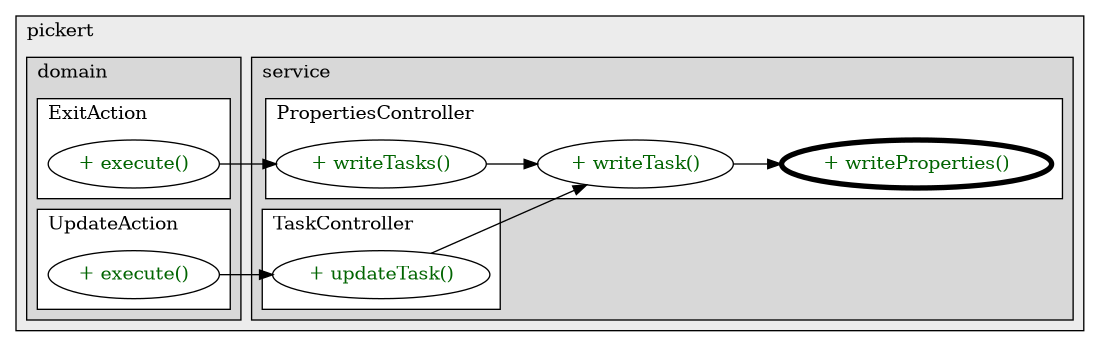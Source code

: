 @startuml

/' diagram meta data start
config=CallConfiguration;
{
  "rootMethod": "de.pickert.service.PropertiesController#writeProperties(Properties,String)",
  "projectClassification": {
    "searchMode": "OpenProject", // OpenProject, AllProjects
    "includedProjects": "",
    "pathEndKeywords": "*.impl",
    "isClientPath": "",
    "isClientName": "",
    "isTestPath": "",
    "isTestName": "",
    "isMappingPath": "",
    "isMappingName": "",
    "isDataAccessPath": "",
    "isDataAccessName": "",
    "isDataStructurePath": "",
    "isDataStructureName": "",
    "isInterfaceStructuresPath": "",
    "isInterfaceStructuresName": "",
    "isEntryPointPath": "",
    "isEntryPointName": ""
  },
  "graphRestriction": {
    "classPackageExcludeFilter": "",
    "classPackageIncludeFilter": "",
    "classNameExcludeFilter": "",
    "classNameIncludeFilter": "",
    "methodNameExcludeFilter": "",
    "methodNameIncludeFilter": "",
    "removeByInheritance": "", // inheritance/annotation based filtering is done in a second step
    "removeByAnnotation": "",
    "removeByClassPackage": "", // cleanup the graph after inheritance/annotation based filtering is done
    "removeByClassName": "",
    "cutMappings": false,
    "cutEnum": true,
    "cutTests": true,
    "cutClient": true,
    "cutDataAccess": true,
    "cutInterfaceStructures": true,
    "cutDataStructures": true,
    "cutGetterAndSetter": true,
    "cutConstructors": true
  },
  "graphTraversal": {
    "forwardDepth": 3,
    "backwardDepth": 3,
    "classPackageExcludeFilter": "",
    "classPackageIncludeFilter": "",
    "classNameExcludeFilter": "",
    "classNameIncludeFilter": "",
    "methodNameExcludeFilter": "",
    "methodNameIncludeFilter": "",
    "hideMappings": false,
    "hideDataStructures": false,
    "hidePrivateMethods": true,
    "hideInterfaceCalls": true, // indirection: implementation -> interface (is hidden) -> implementation
    "onlyShowApplicationEntryPoints": false // root node is included
  },
  "details": {
    "aggregation": "GroupByClass", // ByClass, GroupByClass, None
    "showMethodParametersTypes": false,
    "showMethodParametersNames": false,
    "showMethodReturnType": false,
    "showPackageLevels": 2,
    "showCallOrder": false,
    "edgeMode": "MethodsOnly", // TypesOnly, MethodsOnly, TypesAndMethods, MethodsAndDirectTypeUsage
    "showDetailedClassStructure": false
  },
  "rootClass": "de.pickert.service.PropertiesController"
}
diagram meta data end '/



digraph g {
    rankdir="LR"
    splines=polyline
    

'nodes 
subgraph cluster_578025050 { 
   	label=pickert
	labeljust=l
	fillcolor="#ececec"
	style=filled
   
   subgraph cluster_1049418349 { 
   	label=service
	labeljust=l
	fillcolor="#d8d8d8"
	style=filled
   
   subgraph cluster_1550665859 { 
   	label=PropertiesController
	labeljust=l
	fillcolor=white
	style=filled
   
   PropertiesController1656988416XXXwriteProperties1611387128[
	label="+ writeProperties()"
	style=filled
	fillcolor=white
	tooltip="PropertiesController

null"
	penwidth=4
	fontcolor=darkgreen
];

PropertiesController1656988416XXXwriteTask2599333[
	label="+ writeTask()"
	style=filled
	fillcolor=white
	tooltip="PropertiesController

null"
	fontcolor=darkgreen
];

PropertiesController1656988416XXXwriteTasks0[
	label="+ writeTasks()"
	style=filled
	fillcolor=white
	tooltip="PropertiesController

null"
	fontcolor=darkgreen
];
} 

subgraph cluster_774829007 { 
   	label=TaskController
	labeljust=l
	fillcolor=white
	style=filled
   
   TaskController1656988416XXXupdateTask2599333[
	label="+ updateTask()"
	style=filled
	fillcolor=white
	tooltip="TaskController

null"
	fontcolor=darkgreen
];
} 
} 

subgraph cluster_2049086964 { 
   	label=domain
	labeljust=l
	fillcolor="#d8d8d8"
	style=filled
   
   subgraph cluster_177056870 { 
   	label=ExitAction
	labeljust=l
	fillcolor=white
	style=filled
   
   ExitAction1805906728XXXexecute0[
	label="+ execute()"
	style=filled
	fillcolor=white
	tooltip="ExitAction

null"
	fontcolor=darkgreen
];
} 

subgraph cluster_871110021 { 
   	label=UpdateAction
	labeljust=l
	fillcolor=white
	style=filled
   
   UpdateAction1805906728XXXexecute0[
	label="+ execute()"
	style=filled
	fillcolor=white
	tooltip="UpdateAction

null"
	fontcolor=darkgreen
];
} 
} 
} 

'edges    
ExitAction1805906728XXXexecute0 -> PropertiesController1656988416XXXwriteTasks0;
PropertiesController1656988416XXXwriteTask2599333 -> PropertiesController1656988416XXXwriteProperties1611387128;
PropertiesController1656988416XXXwriteTasks0 -> PropertiesController1656988416XXXwriteTask2599333;
TaskController1656988416XXXupdateTask2599333 -> PropertiesController1656988416XXXwriteTask2599333;
UpdateAction1805906728XXXexecute0 -> TaskController1656988416XXXupdateTask2599333;
    
}
@enduml